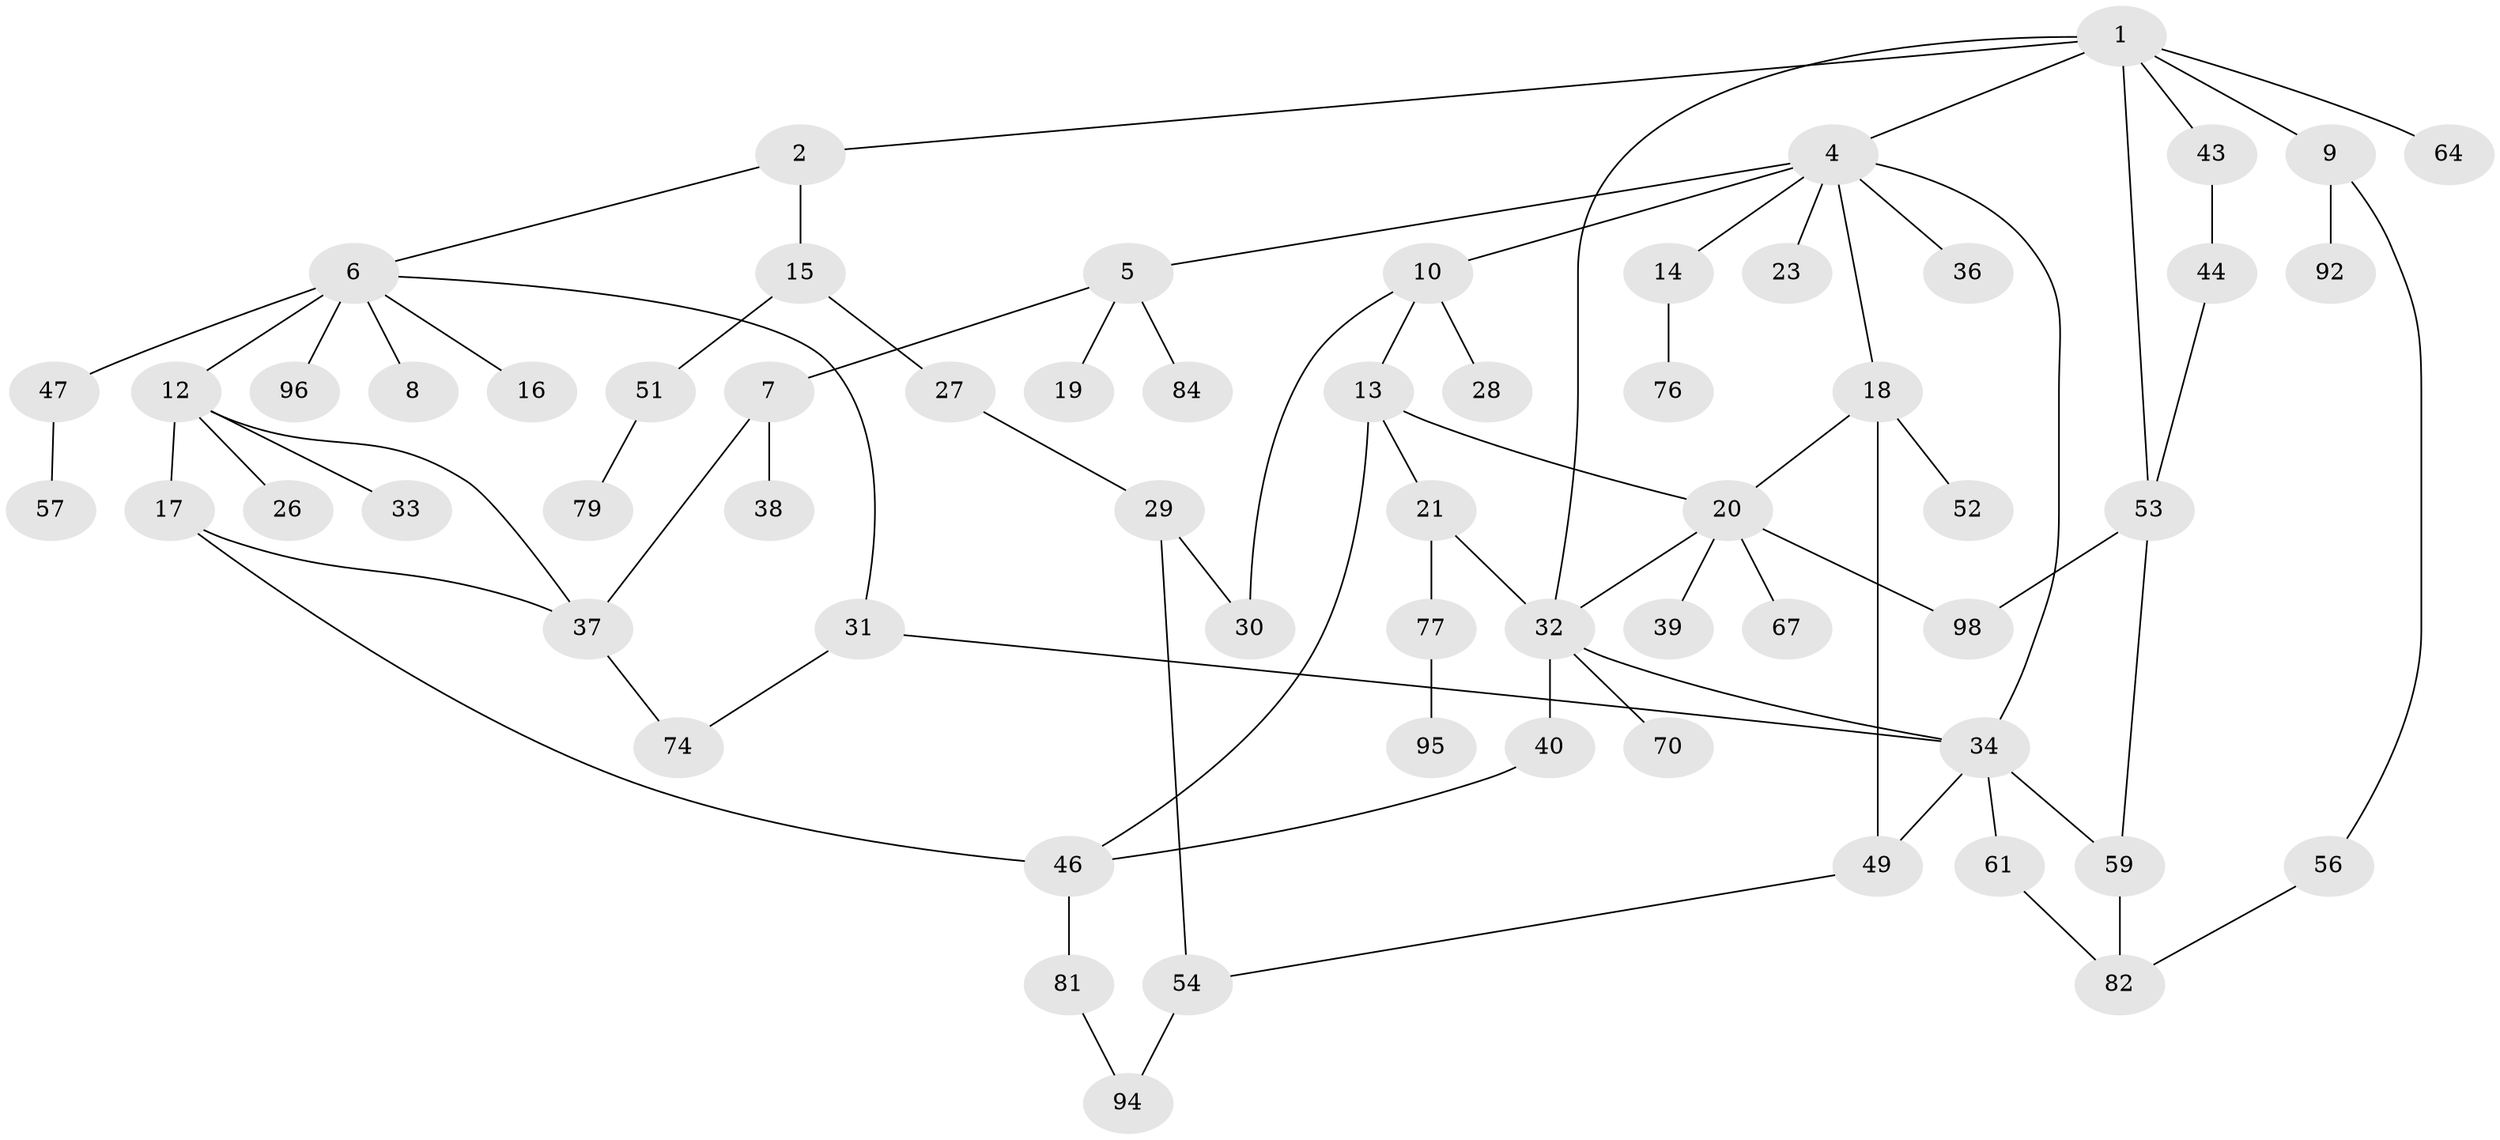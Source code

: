 // original degree distribution, {4: 0.11224489795918367, 3: 0.17346938775510204, 5: 0.07142857142857142, 9: 0.01020408163265306, 1: 0.336734693877551, 6: 0.01020408163265306, 2: 0.2857142857142857}
// Generated by graph-tools (version 1.1) at 2025/41/03/06/25 10:41:29]
// undirected, 62 vertices, 80 edges
graph export_dot {
graph [start="1"]
  node [color=gray90,style=filled];
  1 [super="+3"];
  2;
  4 [super="+75"];
  5 [super="+69"];
  6 [super="+11"];
  7;
  8;
  9 [super="+25"];
  10 [super="+55"];
  12 [super="+65"];
  13 [super="+72"];
  14;
  15 [super="+90"];
  16;
  17 [super="+88"];
  18 [super="+24"];
  19;
  20 [super="+22"];
  21;
  23;
  26 [super="+45"];
  27;
  28 [super="+50"];
  29 [super="+66"];
  30 [super="+73"];
  31 [super="+71"];
  32 [super="+35"];
  33;
  34 [super="+48"];
  36 [super="+68"];
  37 [super="+41"];
  38 [super="+42"];
  39;
  40 [super="+85"];
  43 [super="+60"];
  44;
  46 [super="+63"];
  47;
  49 [super="+58"];
  51 [super="+83"];
  52;
  53 [super="+80"];
  54 [super="+86"];
  56;
  57;
  59 [super="+62"];
  61 [super="+78"];
  64;
  67;
  70;
  74;
  76 [super="+87"];
  77 [super="+91"];
  79;
  81 [super="+93"];
  82 [super="+89"];
  84;
  92;
  94;
  95;
  96 [super="+97"];
  98;
  1 -- 2;
  1 -- 64;
  1 -- 32;
  1 -- 4;
  1 -- 53;
  1 -- 9;
  1 -- 43;
  2 -- 6;
  2 -- 15;
  4 -- 5;
  4 -- 10;
  4 -- 14;
  4 -- 18;
  4 -- 23;
  4 -- 34;
  4 -- 36;
  5 -- 7;
  5 -- 19;
  5 -- 84;
  6 -- 8;
  6 -- 12;
  6 -- 16;
  6 -- 96 [weight=2];
  6 -- 31;
  6 -- 47;
  7 -- 38;
  7 -- 37;
  9 -- 56;
  9 -- 92;
  10 -- 13;
  10 -- 28;
  10 -- 30;
  12 -- 17;
  12 -- 26;
  12 -- 33;
  12 -- 37;
  13 -- 20;
  13 -- 21;
  13 -- 46;
  14 -- 76;
  15 -- 27;
  15 -- 51;
  17 -- 46;
  17 -- 37;
  18 -- 20;
  18 -- 49;
  18 -- 52;
  20 -- 39;
  20 -- 32;
  20 -- 98;
  20 -- 67;
  21 -- 32;
  21 -- 77;
  27 -- 29;
  29 -- 54;
  29 -- 30;
  31 -- 74;
  31 -- 34;
  32 -- 40;
  32 -- 34;
  32 -- 70;
  34 -- 49;
  34 -- 59;
  34 -- 61;
  37 -- 74;
  40 -- 46;
  43 -- 44;
  44 -- 53;
  46 -- 81;
  47 -- 57;
  49 -- 54;
  51 -- 79;
  53 -- 98;
  53 -- 59;
  54 -- 94;
  56 -- 82;
  59 -- 82;
  61 -- 82;
  77 -- 95;
  81 -- 94;
}
